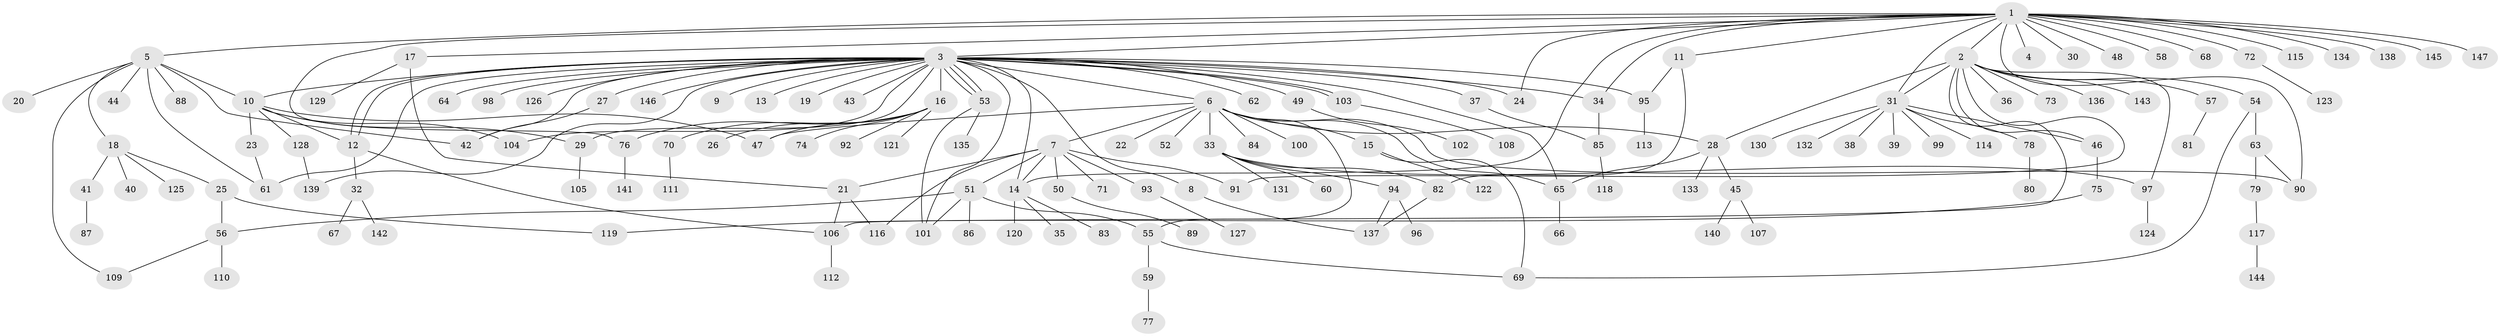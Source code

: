 // Generated by graph-tools (version 1.1) at 2025/48/03/09/25 04:48:25]
// undirected, 147 vertices, 192 edges
graph export_dot {
graph [start="1"]
  node [color=gray90,style=filled];
  1;
  2;
  3;
  4;
  5;
  6;
  7;
  8;
  9;
  10;
  11;
  12;
  13;
  14;
  15;
  16;
  17;
  18;
  19;
  20;
  21;
  22;
  23;
  24;
  25;
  26;
  27;
  28;
  29;
  30;
  31;
  32;
  33;
  34;
  35;
  36;
  37;
  38;
  39;
  40;
  41;
  42;
  43;
  44;
  45;
  46;
  47;
  48;
  49;
  50;
  51;
  52;
  53;
  54;
  55;
  56;
  57;
  58;
  59;
  60;
  61;
  62;
  63;
  64;
  65;
  66;
  67;
  68;
  69;
  70;
  71;
  72;
  73;
  74;
  75;
  76;
  77;
  78;
  79;
  80;
  81;
  82;
  83;
  84;
  85;
  86;
  87;
  88;
  89;
  90;
  91;
  92;
  93;
  94;
  95;
  96;
  97;
  98;
  99;
  100;
  101;
  102;
  103;
  104;
  105;
  106;
  107;
  108;
  109;
  110;
  111;
  112;
  113;
  114;
  115;
  116;
  117;
  118;
  119;
  120;
  121;
  122;
  123;
  124;
  125;
  126;
  127;
  128;
  129;
  130;
  131;
  132;
  133;
  134;
  135;
  136;
  137;
  138;
  139;
  140;
  141;
  142;
  143;
  144;
  145;
  146;
  147;
  1 -- 2;
  1 -- 3;
  1 -- 4;
  1 -- 5;
  1 -- 11;
  1 -- 14;
  1 -- 17;
  1 -- 24;
  1 -- 30;
  1 -- 31;
  1 -- 34;
  1 -- 48;
  1 -- 58;
  1 -- 68;
  1 -- 72;
  1 -- 76;
  1 -- 90;
  1 -- 115;
  1 -- 134;
  1 -- 138;
  1 -- 145;
  1 -- 147;
  2 -- 28;
  2 -- 31;
  2 -- 36;
  2 -- 46;
  2 -- 54;
  2 -- 57;
  2 -- 73;
  2 -- 91;
  2 -- 97;
  2 -- 106;
  2 -- 136;
  2 -- 143;
  3 -- 6;
  3 -- 8;
  3 -- 9;
  3 -- 10;
  3 -- 12;
  3 -- 12;
  3 -- 13;
  3 -- 14;
  3 -- 16;
  3 -- 19;
  3 -- 24;
  3 -- 27;
  3 -- 29;
  3 -- 34;
  3 -- 37;
  3 -- 42;
  3 -- 43;
  3 -- 49;
  3 -- 53;
  3 -- 53;
  3 -- 53;
  3 -- 61;
  3 -- 62;
  3 -- 64;
  3 -- 65;
  3 -- 95;
  3 -- 98;
  3 -- 101;
  3 -- 103;
  3 -- 103;
  3 -- 104;
  3 -- 126;
  3 -- 139;
  3 -- 146;
  5 -- 10;
  5 -- 18;
  5 -- 20;
  5 -- 42;
  5 -- 44;
  5 -- 61;
  5 -- 88;
  5 -- 109;
  6 -- 7;
  6 -- 15;
  6 -- 22;
  6 -- 28;
  6 -- 33;
  6 -- 47;
  6 -- 52;
  6 -- 55;
  6 -- 65;
  6 -- 84;
  6 -- 90;
  6 -- 100;
  7 -- 14;
  7 -- 21;
  7 -- 50;
  7 -- 51;
  7 -- 71;
  7 -- 91;
  7 -- 93;
  7 -- 116;
  8 -- 137;
  10 -- 12;
  10 -- 23;
  10 -- 29;
  10 -- 47;
  10 -- 104;
  10 -- 128;
  11 -- 82;
  11 -- 95;
  12 -- 32;
  12 -- 106;
  14 -- 35;
  14 -- 83;
  14 -- 120;
  15 -- 69;
  15 -- 122;
  16 -- 26;
  16 -- 47;
  16 -- 70;
  16 -- 74;
  16 -- 76;
  16 -- 92;
  16 -- 121;
  17 -- 21;
  17 -- 129;
  18 -- 25;
  18 -- 40;
  18 -- 41;
  18 -- 125;
  21 -- 106;
  21 -- 116;
  23 -- 61;
  25 -- 56;
  25 -- 119;
  27 -- 42;
  28 -- 45;
  28 -- 65;
  28 -- 133;
  29 -- 105;
  31 -- 38;
  31 -- 39;
  31 -- 46;
  31 -- 78;
  31 -- 99;
  31 -- 114;
  31 -- 130;
  31 -- 132;
  32 -- 67;
  32 -- 142;
  33 -- 60;
  33 -- 82;
  33 -- 94;
  33 -- 97;
  33 -- 131;
  34 -- 85;
  37 -- 85;
  41 -- 87;
  45 -- 107;
  45 -- 140;
  46 -- 75;
  49 -- 102;
  50 -- 89;
  51 -- 55;
  51 -- 56;
  51 -- 86;
  51 -- 101;
  53 -- 101;
  53 -- 135;
  54 -- 63;
  54 -- 69;
  55 -- 59;
  55 -- 69;
  56 -- 109;
  56 -- 110;
  57 -- 81;
  59 -- 77;
  63 -- 79;
  63 -- 90;
  65 -- 66;
  70 -- 111;
  72 -- 123;
  75 -- 119;
  76 -- 141;
  78 -- 80;
  79 -- 117;
  82 -- 137;
  85 -- 118;
  93 -- 127;
  94 -- 96;
  94 -- 137;
  95 -- 113;
  97 -- 124;
  103 -- 108;
  106 -- 112;
  117 -- 144;
  128 -- 139;
}
